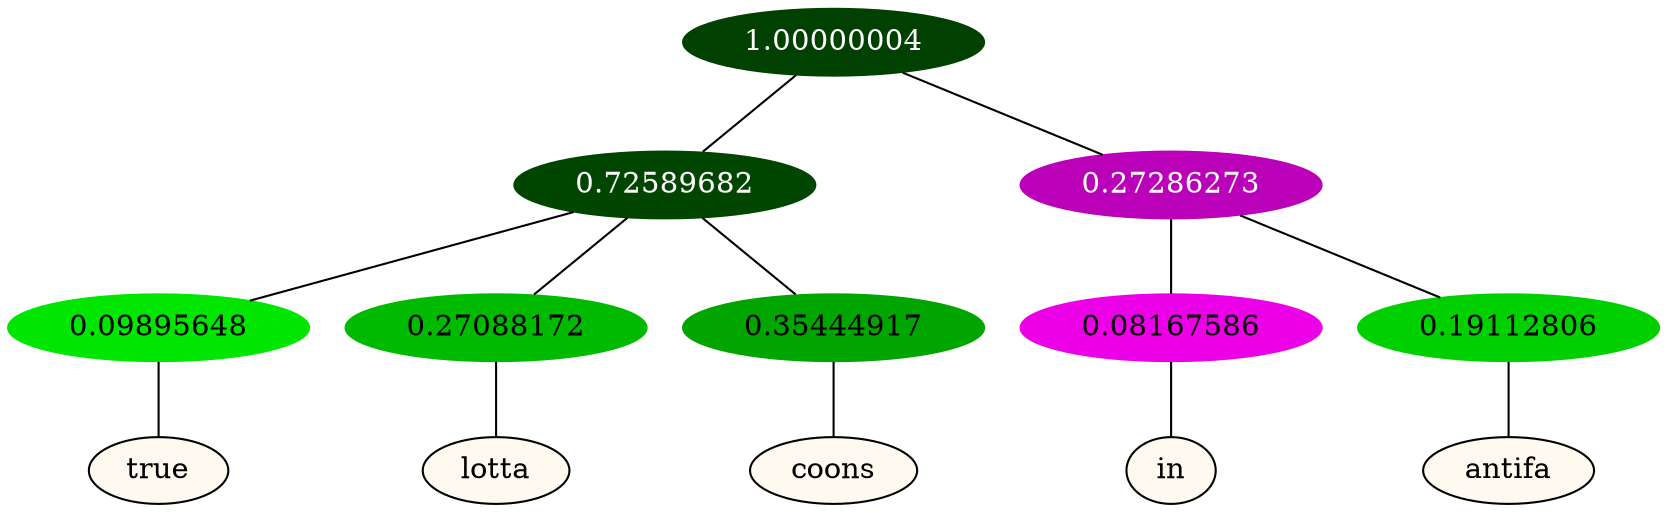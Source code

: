 graph {
	node [format=png height=0.15 nodesep=0.001 ordering=out overlap=prism overlap_scaling=0.01 ranksep=0.001 ratio=0.2 style=filled width=0.15]
	{
		rank=same
		a_w_3 [label=true color=black fillcolor=floralwhite style="filled,solid"]
		a_w_4 [label=lotta color=black fillcolor=floralwhite style="filled,solid"]
		a_w_5 [label=coons color=black fillcolor=floralwhite style="filled,solid"]
		a_w_6 [label=in color=black fillcolor=floralwhite style="filled,solid"]
		a_w_7 [label=antifa color=black fillcolor=floralwhite style="filled,solid"]
	}
	a_n_3 -- a_w_3
	a_n_4 -- a_w_4
	a_n_5 -- a_w_5
	a_n_6 -- a_w_6
	a_n_7 -- a_w_7
	{
		rank=same
		a_n_3 [label=0.09895648 color="0.334 1.000 0.901" fontcolor=black]
		a_n_4 [label=0.27088172 color="0.334 1.000 0.729" fontcolor=black]
		a_n_5 [label=0.35444917 color="0.334 1.000 0.646" fontcolor=black]
		a_n_6 [label=0.08167586 color="0.835 1.000 0.918" fontcolor=black]
		a_n_7 [label=0.19112806 color="0.334 1.000 0.809" fontcolor=black]
	}
	a_n_0 [label=1.00000004 color="0.334 1.000 0.250" fontcolor=grey99]
	a_n_1 [label=0.72589682 color="0.334 1.000 0.274" fontcolor=grey99]
	a_n_0 -- a_n_1
	a_n_2 [label=0.27286273 color="0.835 1.000 0.727" fontcolor=grey99]
	a_n_0 -- a_n_2
	a_n_1 -- a_n_3
	a_n_1 -- a_n_4
	a_n_1 -- a_n_5
	a_n_2 -- a_n_6
	a_n_2 -- a_n_7
}
